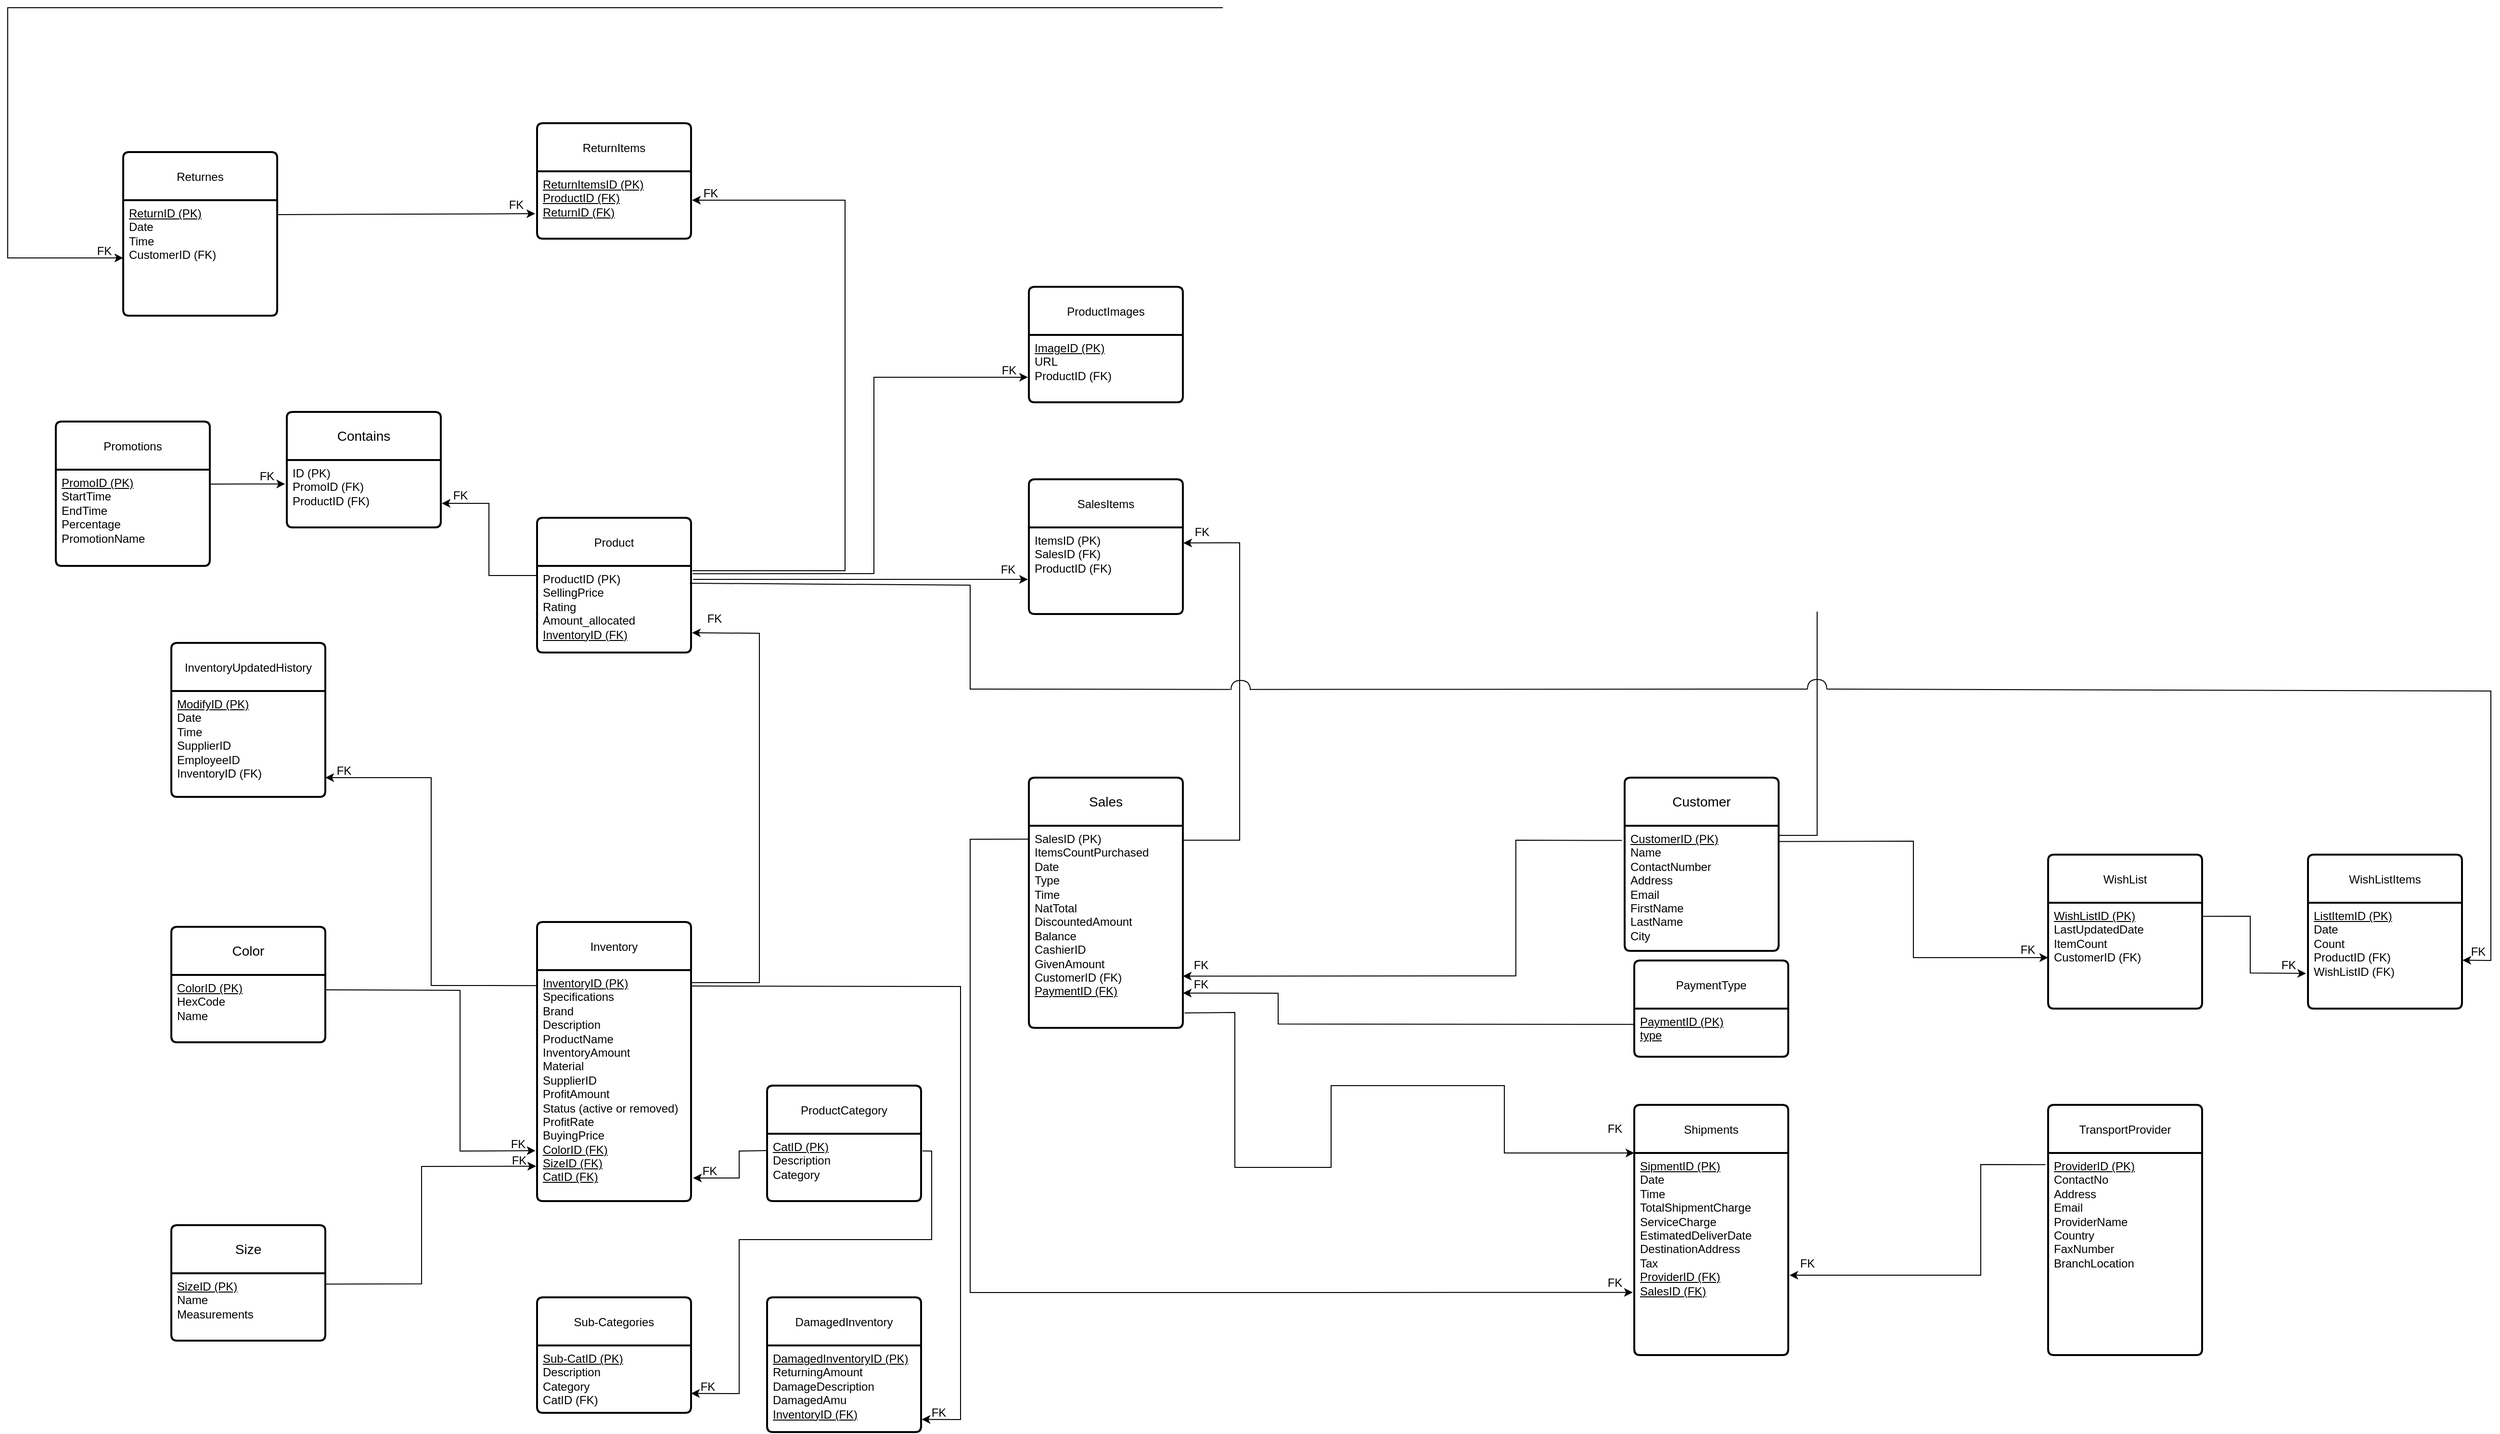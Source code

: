 <mxfile version="27.2.0">
  <diagram name="Page-1" id="BT7sQhQpsXU6PKVUNugd">
    <mxGraphModel dx="2523" dy="1485" grid="1" gridSize="10" guides="1" tooltips="1" connect="1" arrows="1" fold="1" page="1" pageScale="1" pageWidth="850" pageHeight="1100" math="0" shadow="0">
      <root>
        <mxCell id="0" />
        <mxCell id="1" parent="0" />
        <mxCell id="FXztrEkCHAZ-HdzwPxs5-4" value="Sales" style="swimlane;childLayout=stackLayout;horizontal=1;startSize=50;horizontalStack=0;rounded=1;fontSize=14;fontStyle=0;strokeWidth=2;resizeParent=0;resizeLast=1;shadow=0;dashed=0;align=center;arcSize=4;whiteSpace=wrap;html=1;" parent="1" vertex="1">
          <mxGeometry x="-244" y="20" width="160" height="260" as="geometry" />
        </mxCell>
        <mxCell id="FXztrEkCHAZ-HdzwPxs5-5" value="SalesID (PK)&lt;br&gt;&lt;span style=&quot;text-align: center;&quot;&gt;ItemsCountPurchased&lt;/span&gt;&lt;br&gt;&lt;span style=&quot;text-align: center;&quot;&gt;Date&lt;/span&gt;&lt;div&gt;&lt;span style=&quot;text-align: center;&quot;&gt;Type&lt;/span&gt;&lt;/div&gt;&lt;div&gt;&lt;span style=&quot;text-align: center;&quot;&gt;Time&lt;/span&gt;&lt;/div&gt;&lt;div&gt;&lt;span style=&quot;text-align: center;&quot;&gt;NatTotal&lt;/span&gt;&lt;span style=&quot;text-align: center;&quot;&gt;&lt;/span&gt;&lt;/div&gt;&lt;div&gt;&lt;span style=&quot;text-align: center;&quot;&gt;DiscountedAmount&lt;/span&gt;&lt;span style=&quot;text-align: center;&quot;&gt;&lt;/span&gt;&lt;/div&gt;&lt;div&gt;&lt;span style=&quot;text-align: center;&quot;&gt;Balance&lt;/span&gt;&lt;span style=&quot;text-align: center;&quot;&gt;&lt;/span&gt;&lt;/div&gt;&lt;div&gt;&lt;span style=&quot;text-align: center;&quot;&gt;CashierID&lt;/span&gt;&lt;span style=&quot;text-align: center;&quot;&gt;&lt;/span&gt;&lt;/div&gt;&lt;div&gt;&lt;span style=&quot;text-align: center;&quot;&gt;GivenAmount&lt;/span&gt;&lt;span style=&quot;text-align: center;&quot;&gt;&lt;/span&gt;&lt;/div&gt;&lt;div&gt;&lt;span style=&quot;text-align: center;&quot;&gt;CustomerID (FK)&lt;/span&gt;&lt;/div&gt;&lt;div&gt;&lt;span style=&quot;text-align: center; text-decoration-line: underline;&quot;&gt;PaymentID (FK)&lt;/span&gt;&lt;/div&gt;" style="align=left;strokeColor=none;fillColor=none;spacingLeft=4;spacingRight=4;fontSize=12;verticalAlign=top;resizable=0;rotatable=0;part=1;html=1;whiteSpace=wrap;" parent="FXztrEkCHAZ-HdzwPxs5-4" vertex="1">
          <mxGeometry y="50" width="160" height="210" as="geometry" />
        </mxCell>
        <mxCell id="FXztrEkCHAZ-HdzwPxs5-7" value="Customer" style="swimlane;childLayout=stackLayout;horizontal=1;startSize=50;horizontalStack=0;rounded=1;fontSize=14;fontStyle=0;strokeWidth=2;resizeParent=0;resizeLast=1;shadow=0;dashed=0;align=center;arcSize=4;whiteSpace=wrap;html=1;" parent="1" vertex="1">
          <mxGeometry x="375" y="20" width="160" height="180" as="geometry" />
        </mxCell>
        <mxCell id="FXztrEkCHAZ-HdzwPxs5-8" value="&lt;span style=&quot;text-align: center; text-decoration-line: underline;&quot;&gt;CustomerID (PK)&lt;/span&gt;&lt;div&gt;&lt;span style=&quot;text-align: center;&quot;&gt;Name&lt;/span&gt;&lt;span style=&quot;text-align: center; text-decoration-line: underline;&quot;&gt;&lt;/span&gt;&lt;/div&gt;&lt;div&gt;&lt;span style=&quot;text-align: center;&quot;&gt;ContactNumber&lt;/span&gt;&lt;span style=&quot;text-align: center;&quot;&gt;&lt;/span&gt;&lt;/div&gt;&lt;div&gt;&lt;span style=&quot;text-align: center;&quot;&gt;Address&lt;/span&gt;&lt;span style=&quot;text-align: center;&quot;&gt;&lt;/span&gt;&lt;/div&gt;&lt;div&gt;&lt;span style=&quot;text-align: center;&quot;&gt;Email&lt;/span&gt;&lt;span style=&quot;text-align: center;&quot;&gt;&lt;/span&gt;&lt;/div&gt;&lt;div&gt;&lt;span style=&quot;text-align: center;&quot;&gt;FirstName&lt;/span&gt;&lt;/div&gt;&lt;div&gt;&lt;span style=&quot;text-align: center;&quot;&gt;LastName&lt;/span&gt;&lt;/div&gt;&lt;div&gt;&lt;span style=&quot;text-align: center;&quot;&gt;City&lt;/span&gt;&lt;/div&gt;" style="align=left;strokeColor=none;fillColor=none;spacingLeft=4;spacingRight=4;fontSize=12;verticalAlign=top;resizable=0;rotatable=0;part=1;html=1;whiteSpace=wrap;" parent="FXztrEkCHAZ-HdzwPxs5-7" vertex="1">
          <mxGeometry y="50" width="160" height="130" as="geometry" />
        </mxCell>
        <mxCell id="FXztrEkCHAZ-HdzwPxs5-9" value="" style="endArrow=classic;html=1;rounded=0;exitX=0.002;exitY=0.17;exitDx=0;exitDy=0;exitPerimeter=0;entryX=1.019;entryY=0.744;entryDx=0;entryDy=0;entryPerimeter=0;" parent="1" edge="1">
          <mxGeometry width="50" height="50" relative="1" as="geometry">
            <mxPoint x="372.28" y="85.3" as="sourcePoint" />
            <mxPoint x="-84.0" y="226.24" as="targetPoint" />
            <Array as="points">
              <mxPoint x="261.96" y="85" />
              <mxPoint x="261.96" y="226" />
            </Array>
          </mxGeometry>
        </mxCell>
        <mxCell id="FXztrEkCHAZ-HdzwPxs5-10" value="FK" style="text;html=1;align=center;verticalAlign=middle;whiteSpace=wrap;rounded=0;" parent="1" vertex="1">
          <mxGeometry x="-95" y="200" width="60" height="30" as="geometry" />
        </mxCell>
        <mxCell id="FXztrEkCHAZ-HdzwPxs5-11" value="&lt;span style=&quot;font-size: 12px;&quot;&gt;PaymentType&lt;/span&gt;" style="swimlane;childLayout=stackLayout;horizontal=1;startSize=50;horizontalStack=0;rounded=1;fontSize=14;fontStyle=0;strokeWidth=2;resizeParent=0;resizeLast=1;shadow=0;dashed=0;align=center;arcSize=4;whiteSpace=wrap;html=1;" parent="1" vertex="1">
          <mxGeometry x="385" y="210" width="160" height="100" as="geometry" />
        </mxCell>
        <mxCell id="FXztrEkCHAZ-HdzwPxs5-12" value="&lt;span style=&quot;text-align: center; text-decoration-line: underline;&quot;&gt;PaymentID (PK)&lt;/span&gt;&lt;div&gt;&lt;span style=&quot;text-align: center; text-decoration-line: underline;&quot;&gt;type&lt;/span&gt;&lt;/div&gt;" style="align=left;strokeColor=none;fillColor=none;spacingLeft=4;spacingRight=4;fontSize=12;verticalAlign=top;resizable=0;rotatable=0;part=1;html=1;whiteSpace=wrap;" parent="FXztrEkCHAZ-HdzwPxs5-11" vertex="1">
          <mxGeometry y="50" width="160" height="50" as="geometry" />
        </mxCell>
        <mxCell id="FXztrEkCHAZ-HdzwPxs5-14" value="" style="endArrow=classic;html=1;rounded=0;exitX=-0.005;exitY=0.328;exitDx=0;exitDy=0;exitPerimeter=0;entryX=1.017;entryY=0.822;entryDx=0;entryDy=0;entryPerimeter=0;" parent="1" source="FXztrEkCHAZ-HdzwPxs5-12" edge="1">
          <mxGeometry width="50" height="50" relative="1" as="geometry">
            <mxPoint x="381.64" y="276.19" as="sourcePoint" />
            <mxPoint x="-84.0" y="243.81" as="targetPoint" />
            <Array as="points">
              <mxPoint x="15" y="276" />
              <mxPoint x="15" y="244" />
            </Array>
          </mxGeometry>
        </mxCell>
        <mxCell id="FXztrEkCHAZ-HdzwPxs5-15" value="FK" style="text;html=1;align=center;verticalAlign=middle;whiteSpace=wrap;rounded=0;" parent="1" vertex="1">
          <mxGeometry x="-95" y="220" width="60" height="30" as="geometry" />
        </mxCell>
        <mxCell id="FXztrEkCHAZ-HdzwPxs5-17" value="&lt;span style=&quot;font-size: 12px;&quot;&gt;Shipments&lt;/span&gt;" style="swimlane;childLayout=stackLayout;horizontal=1;startSize=50;horizontalStack=0;rounded=1;fontSize=14;fontStyle=0;strokeWidth=2;resizeParent=0;resizeLast=1;shadow=0;dashed=0;align=center;arcSize=4;whiteSpace=wrap;html=1;" parent="1" vertex="1">
          <mxGeometry x="385" y="360" width="160" height="260" as="geometry" />
        </mxCell>
        <mxCell id="FXztrEkCHAZ-HdzwPxs5-18" value="&lt;span style=&quot;text-align: center; text-decoration-line: underline;&quot;&gt;SipmentID (PK)&lt;/span&gt;&lt;div&gt;&lt;span style=&quot;text-align: center;&quot;&gt;Date&lt;/span&gt;&lt;span style=&quot;text-align: center; text-decoration-line: underline;&quot;&gt;&lt;/span&gt;&lt;/div&gt;&lt;div&gt;&lt;span style=&quot;text-align: center;&quot;&gt;Time&lt;/span&gt;&lt;/div&gt;&lt;div&gt;&lt;span style=&quot;text-align: center;&quot;&gt;TotalShipmentCharge&lt;/span&gt;&lt;/div&gt;&lt;div&gt;&lt;span style=&quot;text-align: center;&quot;&gt;ServiceCharge&lt;/span&gt;&lt;span style=&quot;text-align: center;&quot;&gt;&lt;/span&gt;&lt;/div&gt;&lt;div&gt;&lt;span style=&quot;text-align: center;&quot;&gt;EstimatedDeliverDate&lt;/span&gt;&lt;span style=&quot;text-align: center;&quot;&gt;&lt;/span&gt;&lt;/div&gt;&lt;div&gt;&lt;span style=&quot;text-align: center;&quot;&gt;DestinationAddress&lt;/span&gt;&lt;span style=&quot;text-align: center;&quot;&gt;&lt;/span&gt;&lt;/div&gt;&lt;div&gt;&lt;span style=&quot;text-align: center;&quot;&gt;Tax&lt;/span&gt;&lt;span style=&quot;text-align: center;&quot;&gt;&lt;/span&gt;&lt;/div&gt;&lt;div&gt;&lt;span style=&quot;text-align: center; text-decoration-line: underline;&quot;&gt;ProviderID (FK)&lt;/span&gt;&lt;span style=&quot;text-align: center;&quot;&gt;&lt;/span&gt;&lt;/div&gt;&lt;div&gt;&lt;span style=&quot;text-align: center; text-decoration-line: underline;&quot;&gt;SalesID (FK)&lt;/span&gt;&lt;span style=&quot;text-align: center; text-decoration-line: underline;&quot;&gt;&lt;/span&gt;&lt;/div&gt;" style="align=left;strokeColor=none;fillColor=none;spacingLeft=4;spacingRight=4;fontSize=12;verticalAlign=top;resizable=0;rotatable=0;part=1;html=1;whiteSpace=wrap;" parent="FXztrEkCHAZ-HdzwPxs5-17" vertex="1">
          <mxGeometry y="50" width="160" height="210" as="geometry" />
        </mxCell>
        <mxCell id="FXztrEkCHAZ-HdzwPxs5-22" value="FK" style="text;html=1;align=center;verticalAlign=middle;whiteSpace=wrap;rounded=0;" parent="1" vertex="1">
          <mxGeometry x="355" y="370" width="20" height="30" as="geometry" />
        </mxCell>
        <mxCell id="FXztrEkCHAZ-HdzwPxs5-23" value="" style="endArrow=classic;html=1;rounded=0;exitX=-0.001;exitY=0.066;exitDx=0;exitDy=0;exitPerimeter=0;entryX=-0.01;entryY=0.69;entryDx=0;entryDy=0;entryPerimeter=0;" parent="1" source="FXztrEkCHAZ-HdzwPxs5-5" target="FXztrEkCHAZ-HdzwPxs5-18" edge="1">
          <mxGeometry width="50" height="50" relative="1" as="geometry">
            <mxPoint x="-345" y="420" as="sourcePoint" />
            <mxPoint x="275" y="490" as="targetPoint" />
            <Array as="points">
              <mxPoint x="-305" y="84" />
              <mxPoint x="-305" y="555" />
            </Array>
          </mxGeometry>
        </mxCell>
        <mxCell id="FXztrEkCHAZ-HdzwPxs5-24" value="&lt;span style=&quot;font-size: 12px;&quot;&gt;TransportProvider&lt;/span&gt;" style="swimlane;childLayout=stackLayout;horizontal=1;startSize=50;horizontalStack=0;rounded=1;fontSize=14;fontStyle=0;strokeWidth=2;resizeParent=0;resizeLast=1;shadow=0;dashed=0;align=center;arcSize=4;whiteSpace=wrap;html=1;" parent="1" vertex="1">
          <mxGeometry x="815" y="360" width="160" height="260" as="geometry" />
        </mxCell>
        <mxCell id="FXztrEkCHAZ-HdzwPxs5-25" value="&lt;span style=&quot;text-align: center; text-decoration-line: underline;&quot;&gt;ProviderID (PK)&lt;/span&gt;&lt;div&gt;&lt;span style=&quot;text-align: center;&quot;&gt;ContactNo&lt;/span&gt;&lt;span style=&quot;text-align: center; text-decoration-line: underline;&quot;&gt;&lt;/span&gt;&lt;/div&gt;&lt;div&gt;&lt;span style=&quot;text-align: center;&quot;&gt;Address&lt;/span&gt;&lt;span style=&quot;text-align: center;&quot;&gt;&lt;/span&gt;&lt;/div&gt;&lt;div&gt;&lt;span style=&quot;text-align: center;&quot;&gt;Email&lt;/span&gt;&lt;span style=&quot;text-align: center;&quot;&gt;&lt;/span&gt;&lt;/div&gt;&lt;div&gt;&lt;span style=&quot;text-align: center;&quot;&gt;ProviderName&lt;/span&gt;&lt;span style=&quot;text-align: center;&quot;&gt;&lt;/span&gt;&lt;/div&gt;&lt;div&gt;&lt;span style=&quot;text-align: center;&quot;&gt;Country&lt;/span&gt;&lt;/div&gt;&lt;div&gt;&lt;span style=&quot;text-align: center;&quot;&gt;FaxNumber&lt;/span&gt;&lt;span style=&quot;text-align: center;&quot;&gt;&lt;/span&gt;&lt;/div&gt;&lt;div&gt;&lt;span style=&quot;text-align: center;&quot;&gt;BranchLocation&lt;/span&gt;&lt;span style=&quot;text-align: center;&quot;&gt;&lt;/span&gt;&lt;/div&gt;" style="align=left;strokeColor=none;fillColor=none;spacingLeft=4;spacingRight=4;fontSize=12;verticalAlign=top;resizable=0;rotatable=0;part=1;html=1;whiteSpace=wrap;" parent="FXztrEkCHAZ-HdzwPxs5-24" vertex="1">
          <mxGeometry y="50" width="160" height="210" as="geometry" />
        </mxCell>
        <mxCell id="FXztrEkCHAZ-HdzwPxs5-26" value="" style="endArrow=classic;html=1;rounded=0;exitX=-0.017;exitY=0.058;exitDx=0;exitDy=0;exitPerimeter=0;entryX=1.008;entryY=0.605;entryDx=0;entryDy=0;entryPerimeter=0;" parent="1" source="FXztrEkCHAZ-HdzwPxs5-25" target="FXztrEkCHAZ-HdzwPxs5-18" edge="1">
          <mxGeometry width="50" height="50" relative="1" as="geometry">
            <mxPoint x="685" y="500" as="sourcePoint" />
            <mxPoint x="735" y="450" as="targetPoint" />
            <Array as="points">
              <mxPoint x="745" y="422" />
              <mxPoint x="745" y="537" />
            </Array>
          </mxGeometry>
        </mxCell>
        <mxCell id="FXztrEkCHAZ-HdzwPxs5-28" value="FK" style="text;html=1;align=center;verticalAlign=middle;whiteSpace=wrap;rounded=0;" parent="1" vertex="1">
          <mxGeometry x="355" y="530" width="20" height="30" as="geometry" />
        </mxCell>
        <mxCell id="FXztrEkCHAZ-HdzwPxs5-29" value="FK" style="text;html=1;align=center;verticalAlign=middle;whiteSpace=wrap;rounded=0;" parent="1" vertex="1">
          <mxGeometry x="555" y="510" width="20" height="30" as="geometry" />
        </mxCell>
        <mxCell id="FXztrEkCHAZ-HdzwPxs5-30" value="&lt;span style=&quot;font-size: 12px;&quot;&gt;SalesItems&lt;/span&gt;" style="swimlane;childLayout=stackLayout;horizontal=1;startSize=50;horizontalStack=0;rounded=1;fontSize=14;fontStyle=0;strokeWidth=2;resizeParent=0;resizeLast=1;shadow=0;dashed=0;align=center;arcSize=4;whiteSpace=wrap;html=1;" parent="1" vertex="1">
          <mxGeometry x="-244" y="-290" width="160" height="140" as="geometry" />
        </mxCell>
        <mxCell id="FXztrEkCHAZ-HdzwPxs5-31" value="&lt;span style=&quot;text-align: center;&quot;&gt;ItemsID (PK)&lt;/span&gt;&lt;div&gt;&lt;span style=&quot;text-align: center;&quot;&gt;SalesID (FK)&lt;/span&gt;&lt;/div&gt;&lt;div&gt;&lt;span style=&quot;text-align: center;&quot;&gt;ProductID (FK)&lt;/span&gt;&lt;/div&gt;" style="align=left;strokeColor=none;fillColor=none;spacingLeft=4;spacingRight=4;fontSize=12;verticalAlign=top;resizable=0;rotatable=0;part=1;html=1;whiteSpace=wrap;" parent="FXztrEkCHAZ-HdzwPxs5-30" vertex="1">
          <mxGeometry y="50" width="160" height="90" as="geometry" />
        </mxCell>
        <mxCell id="FXztrEkCHAZ-HdzwPxs5-32" value="" style="endArrow=classic;html=1;rounded=0;exitX=1;exitY=0.25;exitDx=0;exitDy=0;entryX=1.003;entryY=0.18;entryDx=0;entryDy=0;entryPerimeter=0;" parent="1" source="FXztrEkCHAZ-HdzwPxs5-4" target="FXztrEkCHAZ-HdzwPxs5-31" edge="1">
          <mxGeometry width="50" height="50" relative="1" as="geometry">
            <mxPoint x="65" y="-50" as="sourcePoint" />
            <mxPoint x="115" y="-100" as="targetPoint" />
            <Array as="points">
              <mxPoint x="-25" y="85" />
              <mxPoint x="-25" y="-224" />
            </Array>
          </mxGeometry>
        </mxCell>
        <mxCell id="FXztrEkCHAZ-HdzwPxs5-34" value="FK" style="text;html=1;align=center;verticalAlign=middle;whiteSpace=wrap;rounded=0;" parent="1" vertex="1">
          <mxGeometry x="-94" y="-250" width="60" height="30" as="geometry" />
        </mxCell>
        <mxCell id="FXztrEkCHAZ-HdzwPxs5-35" value="&lt;span style=&quot;font-size: 12px;&quot;&gt;Product&lt;/span&gt;" style="swimlane;childLayout=stackLayout;horizontal=1;startSize=50;horizontalStack=0;rounded=1;fontSize=14;fontStyle=0;strokeWidth=2;resizeParent=0;resizeLast=1;shadow=0;dashed=0;align=center;arcSize=4;whiteSpace=wrap;html=1;" parent="1" vertex="1">
          <mxGeometry x="-755" y="-250" width="160" height="140" as="geometry" />
        </mxCell>
        <mxCell id="FXztrEkCHAZ-HdzwPxs5-36" value="&lt;span style=&quot;text-align: center;&quot;&gt;ProductID (PK)&lt;/span&gt;&lt;div&gt;&lt;span style=&quot;text-align: center;&quot;&gt;SellingPrice&lt;/span&gt;&lt;span style=&quot;text-align: center;&quot;&gt;&lt;/span&gt;&lt;/div&gt;&lt;div&gt;&lt;span style=&quot;text-align: center;&quot;&gt;Rating&lt;/span&gt;&lt;span style=&quot;text-align: center;&quot;&gt;&lt;/span&gt;&lt;/div&gt;&lt;div&gt;&lt;span style=&quot;text-align: center;&quot;&gt;Amount&lt;/span&gt;&lt;span style=&quot;text-align: center; background-color: transparent; color: light-dark(rgb(0, 0, 0), rgb(255, 255, 255));&quot;&gt;_allocated&lt;/span&gt;&lt;/div&gt;&lt;div&gt;&lt;span style=&quot;text-align: center; text-decoration-line: underline;&quot;&gt;InventoryID (FK)&lt;/span&gt;&lt;span style=&quot;text-align: center; background-color: transparent; color: light-dark(rgb(0, 0, 0), rgb(255, 255, 255));&quot;&gt;&lt;/span&gt;&lt;/div&gt;" style="align=left;strokeColor=none;fillColor=none;spacingLeft=4;spacingRight=4;fontSize=12;verticalAlign=top;resizable=0;rotatable=0;part=1;html=1;whiteSpace=wrap;" parent="FXztrEkCHAZ-HdzwPxs5-35" vertex="1">
          <mxGeometry y="50" width="160" height="90" as="geometry" />
        </mxCell>
        <mxCell id="FXztrEkCHAZ-HdzwPxs5-37" value="" style="endArrow=classic;html=1;rounded=0;exitX=1.013;exitY=0.111;exitDx=0;exitDy=0;exitPerimeter=0;" parent="1" edge="1">
          <mxGeometry width="50" height="50" relative="1" as="geometry">
            <mxPoint x="-592.92" y="-186.01" as="sourcePoint" />
            <mxPoint x="-245" y="-186" as="targetPoint" />
          </mxGeometry>
        </mxCell>
        <mxCell id="FXztrEkCHAZ-HdzwPxs5-38" value="FK" style="text;html=1;align=center;verticalAlign=middle;whiteSpace=wrap;rounded=0;" parent="1" vertex="1">
          <mxGeometry x="-280" y="-211" width="29" height="30" as="geometry" />
        </mxCell>
        <mxCell id="FXztrEkCHAZ-HdzwPxs5-39" value="&lt;span style=&quot;font-size: 12px;&quot;&gt;Inventory&lt;/span&gt;" style="swimlane;childLayout=stackLayout;horizontal=1;startSize=50;horizontalStack=0;rounded=1;fontSize=14;fontStyle=0;strokeWidth=2;resizeParent=0;resizeLast=1;shadow=0;dashed=0;align=center;arcSize=4;whiteSpace=wrap;html=1;" parent="1" vertex="1">
          <mxGeometry x="-755" y="170" width="160" height="290" as="geometry" />
        </mxCell>
        <mxCell id="FXztrEkCHAZ-HdzwPxs5-40" value="&lt;span style=&quot;text-align: center; text-decoration-line: underline;&quot;&gt;InventoryID (PK)&lt;/span&gt;&lt;div&gt;&lt;span style=&quot;text-align: center;&quot;&gt;Specifications&lt;/span&gt;&lt;span style=&quot;text-align: center; text-decoration-line: underline;&quot;&gt;&lt;/span&gt;&lt;/div&gt;&lt;div&gt;&lt;span style=&quot;text-align: center;&quot;&gt;Brand&lt;/span&gt;&lt;span style=&quot;text-align: center;&quot;&gt;&lt;/span&gt;&lt;/div&gt;&lt;div&gt;&lt;span style=&quot;text-align: center;&quot;&gt;Description&lt;/span&gt;&lt;span style=&quot;text-align: center;&quot;&gt;&lt;/span&gt;&lt;/div&gt;&lt;div&gt;&lt;span style=&quot;text-align: center;&quot;&gt;ProductName&lt;/span&gt;&lt;span style=&quot;text-align: center;&quot;&gt;&lt;/span&gt;&lt;/div&gt;&lt;div&gt;&lt;span style=&quot;text-align: center;&quot;&gt;InventoryAmount&lt;/span&gt;&lt;span style=&quot;text-align: center;&quot;&gt;&lt;/span&gt;&lt;/div&gt;&lt;div&gt;&lt;span style=&quot;text-align: center;&quot;&gt;Material&lt;/span&gt;&lt;span style=&quot;text-align: center;&quot;&gt;&lt;/span&gt;&lt;/div&gt;&lt;div&gt;&lt;span style=&quot;text-align: center;&quot;&gt;SupplierID&lt;/span&gt;&lt;span style=&quot;text-align: center;&quot;&gt;&lt;/span&gt;&lt;/div&gt;&lt;div&gt;&lt;span style=&quot;text-align: center;&quot;&gt;ProfitAmount&lt;/span&gt;&lt;/div&gt;&lt;div&gt;&lt;span style=&quot;text-align: center;&quot;&gt;Status (active or removed)&lt;/span&gt;&lt;span style=&quot;text-align: center;&quot;&gt;&lt;/span&gt;&lt;/div&gt;&lt;div&gt;&lt;span style=&quot;text-align: center;&quot;&gt;ProfitRate&lt;/span&gt;&lt;span style=&quot;text-align: center;&quot;&gt;&lt;/span&gt;&lt;/div&gt;&lt;div&gt;&lt;span style=&quot;text-align: center;&quot;&gt;BuyingPrice&lt;/span&gt;&lt;span style=&quot;text-align: center;&quot;&gt;&lt;/span&gt;&lt;/div&gt;&lt;div&gt;&lt;span style=&quot;text-align: center; text-decoration-line: underline;&quot;&gt;ColorID (FK)&lt;/span&gt;&lt;span style=&quot;text-align: center;&quot;&gt;&lt;/span&gt;&lt;/div&gt;&lt;div&gt;&lt;span style=&quot;text-align: center; text-decoration-line: underline;&quot;&gt;SizeID (FK)&lt;/span&gt;&lt;/div&gt;&lt;div&gt;&lt;span style=&quot;text-align: center; text-decoration-line: underline;&quot;&gt;CatID (FK)&lt;/span&gt;&lt;span style=&quot;text-align: center; text-decoration-line: underline;&quot;&gt;&lt;/span&gt;&lt;/div&gt;" style="align=left;strokeColor=none;fillColor=none;spacingLeft=4;spacingRight=4;fontSize=12;verticalAlign=top;resizable=0;rotatable=0;part=1;html=1;whiteSpace=wrap;" parent="FXztrEkCHAZ-HdzwPxs5-39" vertex="1">
          <mxGeometry y="50" width="160" height="240" as="geometry" />
        </mxCell>
        <mxCell id="FXztrEkCHAZ-HdzwPxs5-41" value="" style="endArrow=classic;html=1;rounded=0;exitX=0.989;exitY=0.046;exitDx=0;exitDy=0;exitPerimeter=0;entryX=1;entryY=0.75;entryDx=0;entryDy=0;" parent="1" edge="1">
          <mxGeometry width="50" height="50" relative="1" as="geometry">
            <mxPoint x="-595.76" y="233.04" as="sourcePoint" />
            <mxPoint x="-594" y="-130.5" as="targetPoint" />
            <Array as="points">
              <mxPoint x="-524" y="233" />
              <mxPoint x="-524" y="-130" />
            </Array>
          </mxGeometry>
        </mxCell>
        <mxCell id="FXztrEkCHAZ-HdzwPxs5-42" value="FK" style="text;html=1;align=center;verticalAlign=middle;whiteSpace=wrap;rounded=0;" parent="1" vertex="1">
          <mxGeometry x="-585" y="-160" width="29" height="30" as="geometry" />
        </mxCell>
        <mxCell id="FXztrEkCHAZ-HdzwPxs5-43" value="Color" style="swimlane;childLayout=stackLayout;horizontal=1;startSize=50;horizontalStack=0;rounded=1;fontSize=14;fontStyle=0;strokeWidth=2;resizeParent=0;resizeLast=1;shadow=0;dashed=0;align=center;arcSize=4;whiteSpace=wrap;html=1;" parent="1" vertex="1">
          <mxGeometry x="-1135" y="175" width="160" height="120" as="geometry" />
        </mxCell>
        <mxCell id="FXztrEkCHAZ-HdzwPxs5-44" value="&lt;span style=&quot;text-align: center; text-decoration-line: underline;&quot;&gt;ColorID (PK)&lt;/span&gt;&lt;div&gt;&lt;span style=&quot;text-align: center;&quot;&gt;HexCode&lt;/span&gt;&lt;span style=&quot;text-align: center; text-decoration-line: underline;&quot;&gt;&lt;/span&gt;&lt;/div&gt;&lt;div&gt;&lt;span style=&quot;text-align: center;&quot;&gt;Name&lt;/span&gt;&lt;span style=&quot;text-align: center;&quot;&gt;&lt;/span&gt;&lt;/div&gt;" style="align=left;strokeColor=none;fillColor=none;spacingLeft=4;spacingRight=4;fontSize=12;verticalAlign=top;resizable=0;rotatable=0;part=1;html=1;whiteSpace=wrap;" parent="FXztrEkCHAZ-HdzwPxs5-43" vertex="1">
          <mxGeometry y="50" width="160" height="70" as="geometry" />
        </mxCell>
        <mxCell id="FXztrEkCHAZ-HdzwPxs5-45" value="" style="endArrow=classic;html=1;rounded=0;exitX=1;exitY=0.25;exitDx=0;exitDy=0;entryX=-0.01;entryY=0.79;entryDx=0;entryDy=0;entryPerimeter=0;" parent="1" edge="1">
          <mxGeometry width="50" height="50" relative="1" as="geometry">
            <mxPoint x="-975" y="240.5" as="sourcePoint" />
            <mxPoint x="-756.6" y="407.6" as="targetPoint" />
            <Array as="points">
              <mxPoint x="-835" y="241" />
              <mxPoint x="-835" y="408" />
            </Array>
          </mxGeometry>
        </mxCell>
        <mxCell id="FXztrEkCHAZ-HdzwPxs5-46" value="FK" style="text;html=1;align=center;verticalAlign=middle;whiteSpace=wrap;rounded=0;" parent="1" vertex="1">
          <mxGeometry x="-789" y="386" width="29" height="30" as="geometry" />
        </mxCell>
        <mxCell id="FXztrEkCHAZ-HdzwPxs5-47" value="Size" style="swimlane;childLayout=stackLayout;horizontal=1;startSize=50;horizontalStack=0;rounded=1;fontSize=14;fontStyle=0;strokeWidth=2;resizeParent=0;resizeLast=1;shadow=0;dashed=0;align=center;arcSize=4;whiteSpace=wrap;html=1;" parent="1" vertex="1">
          <mxGeometry x="-1135" y="485" width="160" height="120" as="geometry" />
        </mxCell>
        <mxCell id="FXztrEkCHAZ-HdzwPxs5-48" value="&lt;span style=&quot;text-align: center; text-decoration-line: underline;&quot;&gt;SizeID (PK)&lt;/span&gt;&lt;div&gt;&lt;span style=&quot;text-align: center;&quot;&gt;Name&lt;/span&gt;&lt;span style=&quot;text-align: center; text-decoration-line: underline;&quot;&gt;&lt;/span&gt;&lt;/div&gt;&lt;div&gt;&lt;span style=&quot;text-align: center;&quot;&gt;Measurements&lt;/span&gt;&lt;span style=&quot;text-align: center;&quot;&gt;&lt;/span&gt;&lt;/div&gt;" style="align=left;strokeColor=none;fillColor=none;spacingLeft=4;spacingRight=4;fontSize=12;verticalAlign=top;resizable=0;rotatable=0;part=1;html=1;whiteSpace=wrap;" parent="FXztrEkCHAZ-HdzwPxs5-47" vertex="1">
          <mxGeometry y="50" width="160" height="70" as="geometry" />
        </mxCell>
        <mxCell id="FXztrEkCHAZ-HdzwPxs5-49" value="" style="endArrow=classic;html=1;rounded=0;entryX=-0.006;entryY=0.849;entryDx=0;entryDy=0;entryPerimeter=0;exitX=1.005;exitY=0.16;exitDx=0;exitDy=0;exitPerimeter=0;" parent="1" source="FXztrEkCHAZ-HdzwPxs5-48" target="FXztrEkCHAZ-HdzwPxs5-40" edge="1">
          <mxGeometry width="50" height="50" relative="1" as="geometry">
            <mxPoint x="-875" y="590" as="sourcePoint" />
            <mxPoint x="-825" y="540" as="targetPoint" />
            <Array as="points">
              <mxPoint x="-875" y="546" />
              <mxPoint x="-875" y="424" />
            </Array>
          </mxGeometry>
        </mxCell>
        <mxCell id="FXztrEkCHAZ-HdzwPxs5-50" value="FK" style="text;html=1;align=center;verticalAlign=middle;whiteSpace=wrap;rounded=0;" parent="1" vertex="1">
          <mxGeometry x="-788" y="403" width="29" height="30" as="geometry" />
        </mxCell>
        <mxCell id="FXztrEkCHAZ-HdzwPxs5-51" value="&lt;span style=&quot;font-size: 12px;&quot;&gt;ProductCategory&lt;/span&gt;" style="swimlane;childLayout=stackLayout;horizontal=1;startSize=50;horizontalStack=0;rounded=1;fontSize=14;fontStyle=0;strokeWidth=2;resizeParent=0;resizeLast=1;shadow=0;dashed=0;align=center;arcSize=4;whiteSpace=wrap;html=1;" parent="1" vertex="1">
          <mxGeometry x="-516" y="340" width="160" height="120" as="geometry" />
        </mxCell>
        <mxCell id="FXztrEkCHAZ-HdzwPxs5-52" value="&lt;span style=&quot;text-align: center; text-decoration-line: underline;&quot;&gt;CatID (PK)&lt;/span&gt;&lt;div&gt;&lt;span style=&quot;text-align: center;&quot;&gt;Description&lt;/span&gt;&lt;span style=&quot;text-align: center; text-decoration-line: underline;&quot;&gt;&lt;/span&gt;&lt;/div&gt;&lt;div&gt;&lt;span style=&quot;text-align: center;&quot;&gt;Category&lt;/span&gt;&lt;span style=&quot;text-align: center;&quot;&gt;&lt;/span&gt;&lt;/div&gt;" style="align=left;strokeColor=none;fillColor=none;spacingLeft=4;spacingRight=4;fontSize=12;verticalAlign=top;resizable=0;rotatable=0;part=1;html=1;whiteSpace=wrap;" parent="FXztrEkCHAZ-HdzwPxs5-51" vertex="1">
          <mxGeometry y="50" width="160" height="70" as="geometry" />
        </mxCell>
        <mxCell id="FXztrEkCHAZ-HdzwPxs5-53" value="" style="endArrow=classic;html=1;rounded=0;exitX=0;exitY=0.25;exitDx=0;exitDy=0;entryX=1.013;entryY=0.9;entryDx=0;entryDy=0;entryPerimeter=0;" parent="1" source="FXztrEkCHAZ-HdzwPxs5-52" target="FXztrEkCHAZ-HdzwPxs5-40" edge="1">
          <mxGeometry width="50" height="50" relative="1" as="geometry">
            <mxPoint x="-605" y="610" as="sourcePoint" />
            <mxPoint x="-575" y="470" as="targetPoint" />
            <Array as="points">
              <mxPoint x="-545" y="408" />
              <mxPoint x="-545" y="436" />
            </Array>
          </mxGeometry>
        </mxCell>
        <mxCell id="FXztrEkCHAZ-HdzwPxs5-54" value="FK" style="text;html=1;align=center;verticalAlign=middle;whiteSpace=wrap;rounded=0;" parent="1" vertex="1">
          <mxGeometry x="-590" y="414" width="29" height="30" as="geometry" />
        </mxCell>
        <mxCell id="FXztrEkCHAZ-HdzwPxs5-55" value="&lt;span style=&quot;font-size: 12px;&quot;&gt;InventoryUpdatedHistory&lt;/span&gt;" style="swimlane;childLayout=stackLayout;horizontal=1;startSize=50;horizontalStack=0;rounded=1;fontSize=14;fontStyle=0;strokeWidth=2;resizeParent=0;resizeLast=1;shadow=0;dashed=0;align=center;arcSize=4;whiteSpace=wrap;html=1;" parent="1" vertex="1">
          <mxGeometry x="-1135" y="-120" width="160" height="160" as="geometry" />
        </mxCell>
        <mxCell id="FXztrEkCHAZ-HdzwPxs5-56" value="&lt;span style=&quot;text-align: center; text-decoration-line: underline;&quot;&gt;ModifyID (PK)&lt;/span&gt;&lt;div&gt;&lt;span style=&quot;text-align: center;&quot;&gt;Date&lt;/span&gt;&lt;span style=&quot;text-align: center; text-decoration-line: underline;&quot;&gt;&lt;/span&gt;&lt;/div&gt;&lt;div&gt;&lt;span style=&quot;text-align: center;&quot;&gt;Time&lt;/span&gt;&lt;span style=&quot;text-align: center;&quot;&gt;&lt;/span&gt;&lt;/div&gt;&lt;div&gt;&lt;span style=&quot;text-align: center;&quot;&gt;SupplierID&lt;/span&gt;&lt;span style=&quot;text-align: center;&quot;&gt;&lt;/span&gt;&lt;/div&gt;&lt;div&gt;&lt;span style=&quot;text-align: center;&quot;&gt;EmployeeID&lt;/span&gt;&lt;span style=&quot;text-align: center;&quot;&gt;&lt;/span&gt;&lt;/div&gt;&lt;div&gt;&lt;span style=&quot;text-align: center;&quot;&gt;InventoryID (FK)&lt;/span&gt;&lt;/div&gt;" style="align=left;strokeColor=none;fillColor=none;spacingLeft=4;spacingRight=4;fontSize=12;verticalAlign=top;resizable=0;rotatable=0;part=1;html=1;whiteSpace=wrap;" parent="FXztrEkCHAZ-HdzwPxs5-55" vertex="1">
          <mxGeometry y="50" width="160" height="110" as="geometry" />
        </mxCell>
        <mxCell id="FXztrEkCHAZ-HdzwPxs5-57" value="" style="endArrow=classic;html=1;rounded=0;exitX=0.003;exitY=0.067;exitDx=0;exitDy=0;exitPerimeter=0;entryX=1;entryY=0.818;entryDx=0;entryDy=0;entryPerimeter=0;" parent="1" source="FXztrEkCHAZ-HdzwPxs5-40" target="FXztrEkCHAZ-HdzwPxs5-56" edge="1">
          <mxGeometry width="50" height="50" relative="1" as="geometry">
            <mxPoint x="-765" y="240" as="sourcePoint" />
            <mxPoint x="-845" y="130" as="targetPoint" />
            <Array as="points">
              <mxPoint x="-865" y="236" />
              <mxPoint x="-865" y="20" />
            </Array>
          </mxGeometry>
        </mxCell>
        <mxCell id="FXztrEkCHAZ-HdzwPxs5-58" value="FK" style="text;html=1;align=center;verticalAlign=middle;whiteSpace=wrap;rounded=0;" parent="1" vertex="1">
          <mxGeometry x="-970" y="-2" width="29" height="30" as="geometry" />
        </mxCell>
        <mxCell id="FXztrEkCHAZ-HdzwPxs5-59" value="&lt;span style=&quot;font-size: 12px;&quot;&gt;DamagedInventory&lt;/span&gt;" style="swimlane;childLayout=stackLayout;horizontal=1;startSize=50;horizontalStack=0;rounded=1;fontSize=14;fontStyle=0;strokeWidth=2;resizeParent=0;resizeLast=1;shadow=0;dashed=0;align=center;arcSize=4;whiteSpace=wrap;html=1;" parent="1" vertex="1">
          <mxGeometry x="-516" y="560" width="160" height="140" as="geometry" />
        </mxCell>
        <mxCell id="FXztrEkCHAZ-HdzwPxs5-60" value="&lt;span style=&quot;text-align: center; text-decoration-line: underline;&quot;&gt;DamagedInventoryID (PK)&lt;/span&gt;&lt;div&gt;&lt;span style=&quot;text-align: center;&quot;&gt;ReturningAmount&lt;/span&gt;&lt;span style=&quot;text-align: center; text-decoration-line: underline;&quot;&gt;&lt;/span&gt;&lt;/div&gt;&lt;div&gt;&lt;span style=&quot;text-align: center;&quot;&gt;DamageDescription&lt;/span&gt;&lt;span style=&quot;text-align: center;&quot;&gt;&lt;/span&gt;&lt;/div&gt;&lt;div&gt;&lt;span style=&quot;text-align: center;&quot;&gt;DamagedAmu&lt;/span&gt;&lt;span style=&quot;text-align: center;&quot;&gt;&lt;/span&gt;&lt;/div&gt;&lt;div&gt;&lt;span style=&quot;text-align: center; text-decoration-line: underline;&quot;&gt;InventoryID (FK)&lt;/span&gt;&lt;span style=&quot;text-align: center;&quot;&gt;&lt;/span&gt;&lt;/div&gt;" style="align=left;strokeColor=none;fillColor=none;spacingLeft=4;spacingRight=4;fontSize=12;verticalAlign=top;resizable=0;rotatable=0;part=1;html=1;whiteSpace=wrap;" parent="FXztrEkCHAZ-HdzwPxs5-59" vertex="1">
          <mxGeometry y="50" width="160" height="90" as="geometry" />
        </mxCell>
        <mxCell id="FXztrEkCHAZ-HdzwPxs5-61" value="" style="endArrow=classic;html=1;rounded=0;entryX=1.004;entryY=0.854;entryDx=0;entryDy=0;entryPerimeter=0;exitX=1.003;exitY=0.069;exitDx=0;exitDy=0;exitPerimeter=0;" parent="1" source="FXztrEkCHAZ-HdzwPxs5-40" target="FXztrEkCHAZ-HdzwPxs5-60" edge="1">
          <mxGeometry width="50" height="50" relative="1" as="geometry">
            <mxPoint x="-575" y="250" as="sourcePoint" />
            <mxPoint x="-395" y="750" as="targetPoint" />
            <Array as="points">
              <mxPoint x="-315" y="237" />
              <mxPoint x="-315" y="687" />
            </Array>
          </mxGeometry>
        </mxCell>
        <mxCell id="FXztrEkCHAZ-HdzwPxs5-62" value="FK" style="text;html=1;align=center;verticalAlign=middle;whiteSpace=wrap;rounded=0;" parent="1" vertex="1">
          <mxGeometry x="-352" y="665" width="29" height="30" as="geometry" />
        </mxCell>
        <mxCell id="FXztrEkCHAZ-HdzwPxs5-63" value="&lt;span style=&quot;font-size: 12px;&quot;&gt;Promotions&lt;/span&gt;" style="swimlane;childLayout=stackLayout;horizontal=1;startSize=50;horizontalStack=0;rounded=1;fontSize=14;fontStyle=0;strokeWidth=2;resizeParent=0;resizeLast=1;shadow=0;dashed=0;align=center;arcSize=4;whiteSpace=wrap;html=1;" parent="1" vertex="1">
          <mxGeometry x="-1255" y="-350" width="160" height="150" as="geometry" />
        </mxCell>
        <mxCell id="FXztrEkCHAZ-HdzwPxs5-64" value="&lt;span style=&quot;text-align: center; text-decoration-line: underline;&quot;&gt;PromoID (PK)&lt;/span&gt;&lt;div&gt;&lt;span style=&quot;text-align: center;&quot;&gt;StartTime&lt;/span&gt;&lt;span style=&quot;text-align: center; text-decoration-line: underline;&quot;&gt;&lt;/span&gt;&lt;/div&gt;&lt;div&gt;&lt;span style=&quot;text-align: center;&quot;&gt;EndTime&lt;/span&gt;&lt;span style=&quot;text-align: center;&quot;&gt;&lt;/span&gt;&lt;/div&gt;&lt;div&gt;&lt;span style=&quot;text-align: center;&quot;&gt;Percentage&lt;/span&gt;&lt;span style=&quot;text-align: center;&quot;&gt;&lt;/span&gt;&lt;/div&gt;&lt;div&gt;&lt;span style=&quot;text-align: center;&quot;&gt;PromotionName&lt;/span&gt;&lt;span style=&quot;text-align: center;&quot;&gt;&lt;/span&gt;&lt;/div&gt;" style="align=left;strokeColor=none;fillColor=none;spacingLeft=4;spacingRight=4;fontSize=12;verticalAlign=top;resizable=0;rotatable=0;part=1;html=1;whiteSpace=wrap;" parent="FXztrEkCHAZ-HdzwPxs5-63" vertex="1">
          <mxGeometry y="50" width="160" height="100" as="geometry" />
        </mxCell>
        <mxCell id="FXztrEkCHAZ-HdzwPxs5-65" value="Contains" style="swimlane;childLayout=stackLayout;horizontal=1;startSize=50;horizontalStack=0;rounded=1;fontSize=14;fontStyle=0;strokeWidth=2;resizeParent=0;resizeLast=1;shadow=0;dashed=0;align=center;arcSize=4;whiteSpace=wrap;html=1;" parent="1" vertex="1">
          <mxGeometry x="-1015" y="-360" width="160" height="120" as="geometry" />
        </mxCell>
        <mxCell id="FXztrEkCHAZ-HdzwPxs5-66" value="ID (PK)&lt;div&gt;PromoID (FK)&lt;/div&gt;&lt;div&gt;ProductID (FK)&lt;/div&gt;" style="align=left;strokeColor=none;fillColor=none;spacingLeft=4;spacingRight=4;fontSize=12;verticalAlign=top;resizable=0;rotatable=0;part=1;html=1;whiteSpace=wrap;" parent="FXztrEkCHAZ-HdzwPxs5-65" vertex="1">
          <mxGeometry y="50" width="160" height="70" as="geometry" />
        </mxCell>
        <mxCell id="FXztrEkCHAZ-HdzwPxs5-69" value="" style="endArrow=classic;html=1;rounded=0;exitX=1.007;exitY=0.15;exitDx=0;exitDy=0;exitPerimeter=0;entryX=-0.011;entryY=0.355;entryDx=0;entryDy=0;entryPerimeter=0;" parent="1" source="FXztrEkCHAZ-HdzwPxs5-64" target="FXztrEkCHAZ-HdzwPxs5-66" edge="1">
          <mxGeometry width="50" height="50" relative="1" as="geometry">
            <mxPoint x="-1025" y="-140" as="sourcePoint" />
            <mxPoint x="-975" y="-190" as="targetPoint" />
          </mxGeometry>
        </mxCell>
        <mxCell id="FXztrEkCHAZ-HdzwPxs5-70" value="" style="endArrow=classic;html=1;rounded=0;exitX=0;exitY=0.111;exitDx=0;exitDy=0;exitPerimeter=0;entryX=1.006;entryY=0.643;entryDx=0;entryDy=0;entryPerimeter=0;" parent="1" source="FXztrEkCHAZ-HdzwPxs5-36" target="FXztrEkCHAZ-HdzwPxs5-66" edge="1">
          <mxGeometry width="50" height="50" relative="1" as="geometry">
            <mxPoint x="-895" y="-130" as="sourcePoint" />
            <mxPoint x="-845" y="-180" as="targetPoint" />
            <Array as="points">
              <mxPoint x="-805" y="-190" />
              <mxPoint x="-805" y="-265" />
            </Array>
          </mxGeometry>
        </mxCell>
        <mxCell id="FXztrEkCHAZ-HdzwPxs5-71" value="FK" style="text;html=1;align=center;verticalAlign=middle;whiteSpace=wrap;rounded=0;" parent="1" vertex="1">
          <mxGeometry x="-1050" y="-308" width="29" height="30" as="geometry" />
        </mxCell>
        <mxCell id="FXztrEkCHAZ-HdzwPxs5-72" value="FK" style="text;html=1;align=center;verticalAlign=middle;whiteSpace=wrap;rounded=0;" parent="1" vertex="1">
          <mxGeometry x="-849" y="-288" width="29" height="30" as="geometry" />
        </mxCell>
        <mxCell id="FXztrEkCHAZ-HdzwPxs5-73" value="&lt;span style=&quot;font-size: 12px;&quot;&gt;ProductImages&lt;/span&gt;" style="swimlane;childLayout=stackLayout;horizontal=1;startSize=50;horizontalStack=0;rounded=1;fontSize=14;fontStyle=0;strokeWidth=2;resizeParent=0;resizeLast=1;shadow=0;dashed=0;align=center;arcSize=4;whiteSpace=wrap;html=1;" parent="1" vertex="1">
          <mxGeometry x="-244" y="-490" width="160" height="120" as="geometry" />
        </mxCell>
        <mxCell id="FXztrEkCHAZ-HdzwPxs5-74" value="&lt;span style=&quot;text-align: center; text-decoration-line: underline;&quot;&gt;ImageID (PK)&lt;/span&gt;&lt;div&gt;&lt;span style=&quot;text-align: center;&quot;&gt;URL&lt;/span&gt;&lt;span style=&quot;text-align: center; text-decoration-line: underline;&quot;&gt;&lt;/span&gt;&lt;/div&gt;&lt;div&gt;&lt;span style=&quot;text-align: center;&quot;&gt;ProductID (FK)&lt;/span&gt;&lt;/div&gt;" style="align=left;strokeColor=none;fillColor=none;spacingLeft=4;spacingRight=4;fontSize=12;verticalAlign=top;resizable=0;rotatable=0;part=1;html=1;whiteSpace=wrap;" parent="FXztrEkCHAZ-HdzwPxs5-73" vertex="1">
          <mxGeometry y="50" width="160" height="70" as="geometry" />
        </mxCell>
        <mxCell id="FXztrEkCHAZ-HdzwPxs5-75" value="" style="endArrow=classic;html=1;rounded=0;entryX=-0.006;entryY=0.628;entryDx=0;entryDy=0;entryPerimeter=0;exitX=1.011;exitY=0.09;exitDx=0;exitDy=0;exitPerimeter=0;" parent="1" source="FXztrEkCHAZ-HdzwPxs5-36" target="FXztrEkCHAZ-HdzwPxs5-74" edge="1">
          <mxGeometry width="50" height="50" relative="1" as="geometry">
            <mxPoint x="-495" y="-260" as="sourcePoint" />
            <mxPoint x="-445" y="-310" as="targetPoint" />
            <Array as="points">
              <mxPoint x="-405" y="-192" />
              <mxPoint x="-405" y="-396" />
            </Array>
          </mxGeometry>
        </mxCell>
        <mxCell id="FXztrEkCHAZ-HdzwPxs5-76" value="FK" style="text;html=1;align=center;verticalAlign=middle;whiteSpace=wrap;rounded=0;" parent="1" vertex="1">
          <mxGeometry x="-279" y="-418" width="29" height="30" as="geometry" />
        </mxCell>
        <mxCell id="FXztrEkCHAZ-HdzwPxs5-77" value="&lt;span style=&quot;font-size: 12px;&quot;&gt;ReturnItems&lt;/span&gt;" style="swimlane;childLayout=stackLayout;horizontal=1;startSize=50;horizontalStack=0;rounded=1;fontSize=14;fontStyle=0;strokeWidth=2;resizeParent=0;resizeLast=1;shadow=0;dashed=0;align=center;arcSize=4;whiteSpace=wrap;html=1;" parent="1" vertex="1">
          <mxGeometry x="-755" y="-660" width="160" height="120" as="geometry" />
        </mxCell>
        <mxCell id="FXztrEkCHAZ-HdzwPxs5-78" value="&lt;span style=&quot;text-align: center; text-decoration-line: underline;&quot;&gt;ReturnItemsID (PK)&lt;/span&gt;&lt;div&gt;&lt;span style=&quot;text-align: center; text-decoration-line: underline;&quot;&gt;ProductID (FK)&lt;/span&gt;&lt;/div&gt;&lt;div&gt;&lt;span style=&quot;text-align: center; text-decoration-line: underline;&quot;&gt;ReturnID (FK)&lt;/span&gt;&lt;span style=&quot;text-align: center; text-decoration-line: underline;&quot;&gt;&lt;/span&gt;&lt;/div&gt;" style="align=left;strokeColor=none;fillColor=none;spacingLeft=4;spacingRight=4;fontSize=12;verticalAlign=top;resizable=0;rotatable=0;part=1;html=1;whiteSpace=wrap;" parent="FXztrEkCHAZ-HdzwPxs5-77" vertex="1">
          <mxGeometry y="50" width="160" height="70" as="geometry" />
        </mxCell>
        <mxCell id="FXztrEkCHAZ-HdzwPxs5-79" value="" style="endArrow=classic;html=1;rounded=0;exitX=1.008;exitY=0.056;exitDx=0;exitDy=0;exitPerimeter=0;" parent="1" source="FXztrEkCHAZ-HdzwPxs5-36" edge="1">
          <mxGeometry width="50" height="50" relative="1" as="geometry">
            <mxPoint x="-545" y="-240" as="sourcePoint" />
            <mxPoint x="-594" y="-580" as="targetPoint" />
            <Array as="points">
              <mxPoint x="-435" y="-195" />
              <mxPoint x="-435" y="-580" />
            </Array>
          </mxGeometry>
        </mxCell>
        <mxCell id="FXztrEkCHAZ-HdzwPxs5-80" value="FK" style="text;html=1;align=center;verticalAlign=middle;whiteSpace=wrap;rounded=0;" parent="1" vertex="1">
          <mxGeometry x="-589" y="-602" width="29" height="30" as="geometry" />
        </mxCell>
        <mxCell id="FXztrEkCHAZ-HdzwPxs5-81" value="&lt;span style=&quot;font-size: 12px;&quot;&gt;Returnes&lt;/span&gt;" style="swimlane;childLayout=stackLayout;horizontal=1;startSize=50;horizontalStack=0;rounded=1;fontSize=14;fontStyle=0;strokeWidth=2;resizeParent=0;resizeLast=1;shadow=0;dashed=0;align=center;arcSize=4;whiteSpace=wrap;html=1;" parent="1" vertex="1">
          <mxGeometry x="-1185" y="-630" width="160" height="170" as="geometry" />
        </mxCell>
        <mxCell id="FXztrEkCHAZ-HdzwPxs5-82" value="&lt;span style=&quot;text-align: center; text-decoration-line: underline;&quot;&gt;ReturnID (PK)&lt;/span&gt;&lt;div&gt;&lt;span style=&quot;text-align: center;&quot;&gt;Date&lt;/span&gt;&lt;span style=&quot;text-align: center; text-decoration-line: underline;&quot;&gt;&lt;/span&gt;&lt;/div&gt;&lt;div&gt;&lt;span style=&quot;text-align: center;&quot;&gt;Time&lt;/span&gt;&lt;span style=&quot;text-align: center;&quot;&gt;&lt;/span&gt;&lt;/div&gt;&lt;div&gt;&lt;span style=&quot;text-align: center;&quot;&gt;CustomerID (FK)&lt;/span&gt;&lt;/div&gt;" style="align=left;strokeColor=none;fillColor=none;spacingLeft=4;spacingRight=4;fontSize=12;verticalAlign=top;resizable=0;rotatable=0;part=1;html=1;whiteSpace=wrap;" parent="FXztrEkCHAZ-HdzwPxs5-81" vertex="1">
          <mxGeometry y="50" width="160" height="120" as="geometry" />
        </mxCell>
        <mxCell id="FXztrEkCHAZ-HdzwPxs5-83" value="" style="endArrow=classic;html=1;rounded=0;exitX=1.006;exitY=0.125;exitDx=0;exitDy=0;exitPerimeter=0;entryX=-0.012;entryY=0.629;entryDx=0;entryDy=0;entryPerimeter=0;" parent="1" source="FXztrEkCHAZ-HdzwPxs5-82" target="FXztrEkCHAZ-HdzwPxs5-78" edge="1">
          <mxGeometry width="50" height="50" relative="1" as="geometry">
            <mxPoint x="-895" y="-510" as="sourcePoint" />
            <mxPoint x="-845" y="-560" as="targetPoint" />
          </mxGeometry>
        </mxCell>
        <mxCell id="FXztrEkCHAZ-HdzwPxs5-84" value="" style="endArrow=classic;html=1;rounded=0;entryX=0;entryY=0.5;entryDx=0;entryDy=0;" parent="1" target="FXztrEkCHAZ-HdzwPxs5-82" edge="1">
          <mxGeometry width="50" height="50" relative="1" as="geometry">
            <mxPoint x="535" y="80" as="sourcePoint" />
            <mxPoint x="-1395" y="-580" as="targetPoint" />
            <Array as="points">
              <mxPoint x="575" y="80" />
              <mxPoint x="575" y="-780" />
              <mxPoint x="-1305" y="-780" />
              <mxPoint x="-1305" y="-520" />
            </Array>
          </mxGeometry>
        </mxCell>
        <mxCell id="FXztrEkCHAZ-HdzwPxs5-85" value="FK" style="text;html=1;align=center;verticalAlign=middle;whiteSpace=wrap;rounded=0;" parent="1" vertex="1">
          <mxGeometry x="-791" y="-590" width="29" height="30" as="geometry" />
        </mxCell>
        <mxCell id="FXztrEkCHAZ-HdzwPxs5-86" value="FK" style="text;html=1;align=center;verticalAlign=middle;whiteSpace=wrap;rounded=0;" parent="1" vertex="1">
          <mxGeometry x="-1219" y="-542" width="29" height="30" as="geometry" />
        </mxCell>
        <mxCell id="FXztrEkCHAZ-HdzwPxs5-87" value="&lt;span style=&quot;font-size: 12px;&quot;&gt;WishList&lt;/span&gt;" style="swimlane;childLayout=stackLayout;horizontal=1;startSize=50;horizontalStack=0;rounded=1;fontSize=14;fontStyle=0;strokeWidth=2;resizeParent=0;resizeLast=1;shadow=0;dashed=0;align=center;arcSize=4;whiteSpace=wrap;html=1;" parent="1" vertex="1">
          <mxGeometry x="815" y="100" width="160" height="160" as="geometry" />
        </mxCell>
        <mxCell id="FXztrEkCHAZ-HdzwPxs5-88" value="&lt;div&gt;&lt;span style=&quot;text-align: center; text-decoration-line: underline;&quot;&gt;WishListID (PK)&lt;/span&gt;&lt;/div&gt;&lt;span style=&quot;text-align: center;&quot;&gt;LastUpdatedDate&lt;br&gt;&lt;/span&gt;&lt;div&gt;&lt;span style=&quot;text-align: center; background-color: transparent; color: light-dark(rgb(0, 0, 0), rgb(255, 255, 255));&quot;&gt;ItemCount&lt;/span&gt;&lt;/div&gt;&lt;div&gt;&lt;span style=&quot;text-align: center;&quot;&gt;CustomerID (FK)&amp;nbsp;&lt;/span&gt;&lt;/div&gt;" style="align=left;strokeColor=none;fillColor=none;spacingLeft=4;spacingRight=4;fontSize=12;verticalAlign=top;resizable=0;rotatable=0;part=1;html=1;whiteSpace=wrap;" parent="FXztrEkCHAZ-HdzwPxs5-87" vertex="1">
          <mxGeometry y="50" width="160" height="110" as="geometry" />
        </mxCell>
        <mxCell id="FXztrEkCHAZ-HdzwPxs5-89" value="" style="endArrow=classic;html=1;rounded=0;exitX=1.005;exitY=0.111;exitDx=0;exitDy=0;exitPerimeter=0;entryX=0;entryY=0.5;entryDx=0;entryDy=0;" parent="1" edge="1">
          <mxGeometry width="50" height="50" relative="1" as="geometry">
            <mxPoint x="535.8" y="86.43" as="sourcePoint" />
            <mxPoint x="815" y="207" as="targetPoint" />
            <Array as="points">
              <mxPoint x="675" y="86" />
              <mxPoint x="675" y="207" />
            </Array>
          </mxGeometry>
        </mxCell>
        <mxCell id="FXztrEkCHAZ-HdzwPxs5-90" value="FK" style="text;html=1;align=center;verticalAlign=middle;whiteSpace=wrap;rounded=0;" parent="1" vertex="1">
          <mxGeometry x="784" y="184" width="20" height="30" as="geometry" />
        </mxCell>
        <mxCell id="FXztrEkCHAZ-HdzwPxs5-91" value="&lt;span style=&quot;font-size: 12px;&quot;&gt;WishListItems&lt;/span&gt;" style="swimlane;childLayout=stackLayout;horizontal=1;startSize=50;horizontalStack=0;rounded=1;fontSize=14;fontStyle=0;strokeWidth=2;resizeParent=0;resizeLast=1;shadow=0;dashed=0;align=center;arcSize=4;whiteSpace=wrap;html=1;" parent="1" vertex="1">
          <mxGeometry x="1085" y="100" width="160" height="160" as="geometry" />
        </mxCell>
        <mxCell id="FXztrEkCHAZ-HdzwPxs5-92" value="&lt;span style=&quot;text-align: center; text-decoration-line: underline;&quot;&gt;ListItemID (PK)&lt;/span&gt;&lt;div&gt;&lt;span style=&quot;text-align: center;&quot;&gt;Date&lt;/span&gt;&lt;span style=&quot;text-align: center; text-decoration-line: underline;&quot;&gt;&lt;/span&gt;&lt;/div&gt;&lt;div&gt;&lt;span style=&quot;text-align: center;&quot;&gt;Count&lt;/span&gt;&lt;span style=&quot;text-align: center;&quot;&gt;&lt;/span&gt;&lt;/div&gt;&lt;div&gt;&lt;span style=&quot;text-align: center;&quot;&gt;ProductID (FK)&lt;/span&gt;&lt;/div&gt;&lt;div&gt;&lt;span style=&quot;text-align: center;&quot;&gt;WishListID (FK)&lt;/span&gt;&lt;/div&gt;" style="align=left;strokeColor=none;fillColor=none;spacingLeft=4;spacingRight=4;fontSize=12;verticalAlign=top;resizable=0;rotatable=0;part=1;html=1;whiteSpace=wrap;" parent="FXztrEkCHAZ-HdzwPxs5-91" vertex="1">
          <mxGeometry y="50" width="160" height="110" as="geometry" />
        </mxCell>
        <mxCell id="FXztrEkCHAZ-HdzwPxs5-94" value="" style="endArrow=none;html=1;rounded=0;exitX=0.992;exitY=0.2;exitDx=0;exitDy=0;exitPerimeter=0;entryX=0.067;entryY=-0.044;entryDx=0;entryDy=0;entryPerimeter=0;" parent="1" source="FXztrEkCHAZ-HdzwPxs5-36" target="FXztrEkCHAZ-HdzwPxs5-95" edge="1">
          <mxGeometry width="50" height="50" relative="1" as="geometry">
            <mxPoint x="-465" y="-120" as="sourcePoint" />
            <mxPoint x="-45" y="-70" as="targetPoint" />
            <Array as="points">
              <mxPoint x="-305" y="-180" />
              <mxPoint x="-305" y="-72" />
            </Array>
          </mxGeometry>
        </mxCell>
        <mxCell id="FXztrEkCHAZ-HdzwPxs5-95" value="" style="shape=requiredInterface;html=1;verticalLabelPosition=bottom;sketch=0;rotation=-90;" parent="1" vertex="1">
          <mxGeometry x="-29" y="-86" width="10" height="20" as="geometry" />
        </mxCell>
        <mxCell id="FXztrEkCHAZ-HdzwPxs5-97" value="" style="endArrow=none;html=1;rounded=0;exitX=0.067;exitY=1.025;exitDx=0;exitDy=0;exitPerimeter=0;" parent="1" edge="1">
          <mxGeometry width="50" height="50" relative="1" as="geometry">
            <mxPoint x="-13.5" y="-71.67" as="sourcePoint" />
            <mxPoint x="565" y="-72" as="targetPoint" />
          </mxGeometry>
        </mxCell>
        <mxCell id="FXztrEkCHAZ-HdzwPxs5-98" value="" style="shape=requiredInterface;html=1;verticalLabelPosition=bottom;sketch=0;rotation=-90;" parent="1" vertex="1">
          <mxGeometry x="570" y="-87" width="10" height="20" as="geometry" />
        </mxCell>
        <mxCell id="FXztrEkCHAZ-HdzwPxs5-99" value="" style="endArrow=classic;html=1;rounded=0;exitX=-0.2;exitY=1;exitDx=0;exitDy=0;exitPerimeter=0;entryX=1.003;entryY=0.543;entryDx=0;entryDy=0;entryPerimeter=0;" parent="1" target="FXztrEkCHAZ-HdzwPxs5-92" edge="1">
          <mxGeometry width="50" height="50" relative="1" as="geometry">
            <mxPoint x="585" y="-72" as="sourcePoint" />
            <mxPoint x="1285" y="180" as="targetPoint" />
            <Array as="points">
              <mxPoint x="1275" y="-70" />
              <mxPoint x="1275" y="210" />
            </Array>
          </mxGeometry>
        </mxCell>
        <mxCell id="FXztrEkCHAZ-HdzwPxs5-100" value="FK" style="text;html=1;align=center;verticalAlign=middle;whiteSpace=wrap;rounded=0;" parent="1" vertex="1">
          <mxGeometry x="1252" y="186" width="20" height="30" as="geometry" />
        </mxCell>
        <mxCell id="FXztrEkCHAZ-HdzwPxs5-101" value="" style="endArrow=classic;html=1;rounded=0;exitX=1.005;exitY=0.128;exitDx=0;exitDy=0;exitPerimeter=0;entryX=-0.012;entryY=0.668;entryDx=0;entryDy=0;entryPerimeter=0;" parent="1" source="FXztrEkCHAZ-HdzwPxs5-88" target="FXztrEkCHAZ-HdzwPxs5-92" edge="1">
          <mxGeometry width="50" height="50" relative="1" as="geometry">
            <mxPoint x="1005" y="300" as="sourcePoint" />
            <mxPoint x="1055" y="250" as="targetPoint" />
            <Array as="points">
              <mxPoint x="1025" y="164" />
              <mxPoint x="1025" y="223" />
            </Array>
          </mxGeometry>
        </mxCell>
        <mxCell id="FXztrEkCHAZ-HdzwPxs5-102" value="FK" style="text;html=1;align=center;verticalAlign=middle;whiteSpace=wrap;rounded=0;" parent="1" vertex="1">
          <mxGeometry x="1055" y="200" width="20" height="30" as="geometry" />
        </mxCell>
        <mxCell id="FXztrEkCHAZ-HdzwPxs5-103" value="&lt;span style=&quot;font-size: 12px;&quot;&gt;Sub-Categories&lt;/span&gt;" style="swimlane;childLayout=stackLayout;horizontal=1;startSize=50;horizontalStack=0;rounded=1;fontSize=14;fontStyle=0;strokeWidth=2;resizeParent=0;resizeLast=1;shadow=0;dashed=0;align=center;arcSize=4;whiteSpace=wrap;html=1;" parent="1" vertex="1">
          <mxGeometry x="-755" y="560" width="160" height="120" as="geometry" />
        </mxCell>
        <mxCell id="FXztrEkCHAZ-HdzwPxs5-104" value="&lt;span style=&quot;text-align: center; text-decoration-line: underline;&quot;&gt;Sub-CatID (PK)&lt;/span&gt;&lt;div&gt;&lt;span style=&quot;text-align: center;&quot;&gt;Description&lt;/span&gt;&lt;span style=&quot;text-align: center; text-decoration-line: underline;&quot;&gt;&lt;/span&gt;&lt;/div&gt;&lt;div&gt;&lt;span style=&quot;text-align: center;&quot;&gt;Category&lt;/span&gt;&lt;span style=&quot;text-align: center;&quot;&gt;&lt;/span&gt;&lt;/div&gt;&lt;div&gt;&lt;span style=&quot;text-align: center;&quot;&gt;CatID (FK)&lt;/span&gt;&lt;/div&gt;" style="align=left;strokeColor=none;fillColor=none;spacingLeft=4;spacingRight=4;fontSize=12;verticalAlign=top;resizable=0;rotatable=0;part=1;html=1;whiteSpace=wrap;" parent="FXztrEkCHAZ-HdzwPxs5-103" vertex="1">
          <mxGeometry y="50" width="160" height="70" as="geometry" />
        </mxCell>
        <mxCell id="FXztrEkCHAZ-HdzwPxs5-106" value="FK" style="text;html=1;align=center;verticalAlign=middle;whiteSpace=wrap;rounded=0;" parent="1" vertex="1">
          <mxGeometry x="-588" y="644" width="21" height="17" as="geometry" />
        </mxCell>
        <mxCell id="FXztrEkCHAZ-HdzwPxs5-107" value="" style="endArrow=classic;html=1;rounded=0;exitX=1.009;exitY=0.256;exitDx=0;exitDy=0;entryX=1;entryY=0.712;entryDx=0;entryDy=0;entryPerimeter=0;exitPerimeter=0;" parent="1" source="FXztrEkCHAZ-HdzwPxs5-52" target="FXztrEkCHAZ-HdzwPxs5-104" edge="1">
          <mxGeometry width="50" height="50" relative="1" as="geometry">
            <mxPoint x="-435" y="560" as="sourcePoint" />
            <mxPoint x="-385" y="510" as="targetPoint" />
            <Array as="points">
              <mxPoint x="-345" y="408" />
              <mxPoint x="-345" y="500" />
              <mxPoint x="-545" y="500" />
              <mxPoint x="-545" y="660" />
            </Array>
          </mxGeometry>
        </mxCell>
        <mxCell id="FXztrEkCHAZ-HdzwPxs5-21" value="" style="endArrow=classic;html=1;rounded=0;entryX=0;entryY=0;entryDx=0;entryDy=0;exitX=1.011;exitY=0.926;exitDx=0;exitDy=0;exitPerimeter=0;" parent="1" source="FXztrEkCHAZ-HdzwPxs5-5" target="FXztrEkCHAZ-HdzwPxs5-18" edge="1">
          <mxGeometry width="50" height="50" relative="1" as="geometry">
            <mxPoint x="180" y="298.824" as="sourcePoint" />
            <mxPoint x="285" y="490" as="targetPoint" />
            <Array as="points">
              <mxPoint x="-30" y="264" />
              <mxPoint x="-30" y="425" />
              <mxPoint x="70" y="425" />
              <mxPoint x="70" y="340" />
              <mxPoint x="250" y="340" />
              <mxPoint x="250" y="410" />
            </Array>
          </mxGeometry>
        </mxCell>
      </root>
    </mxGraphModel>
  </diagram>
</mxfile>

